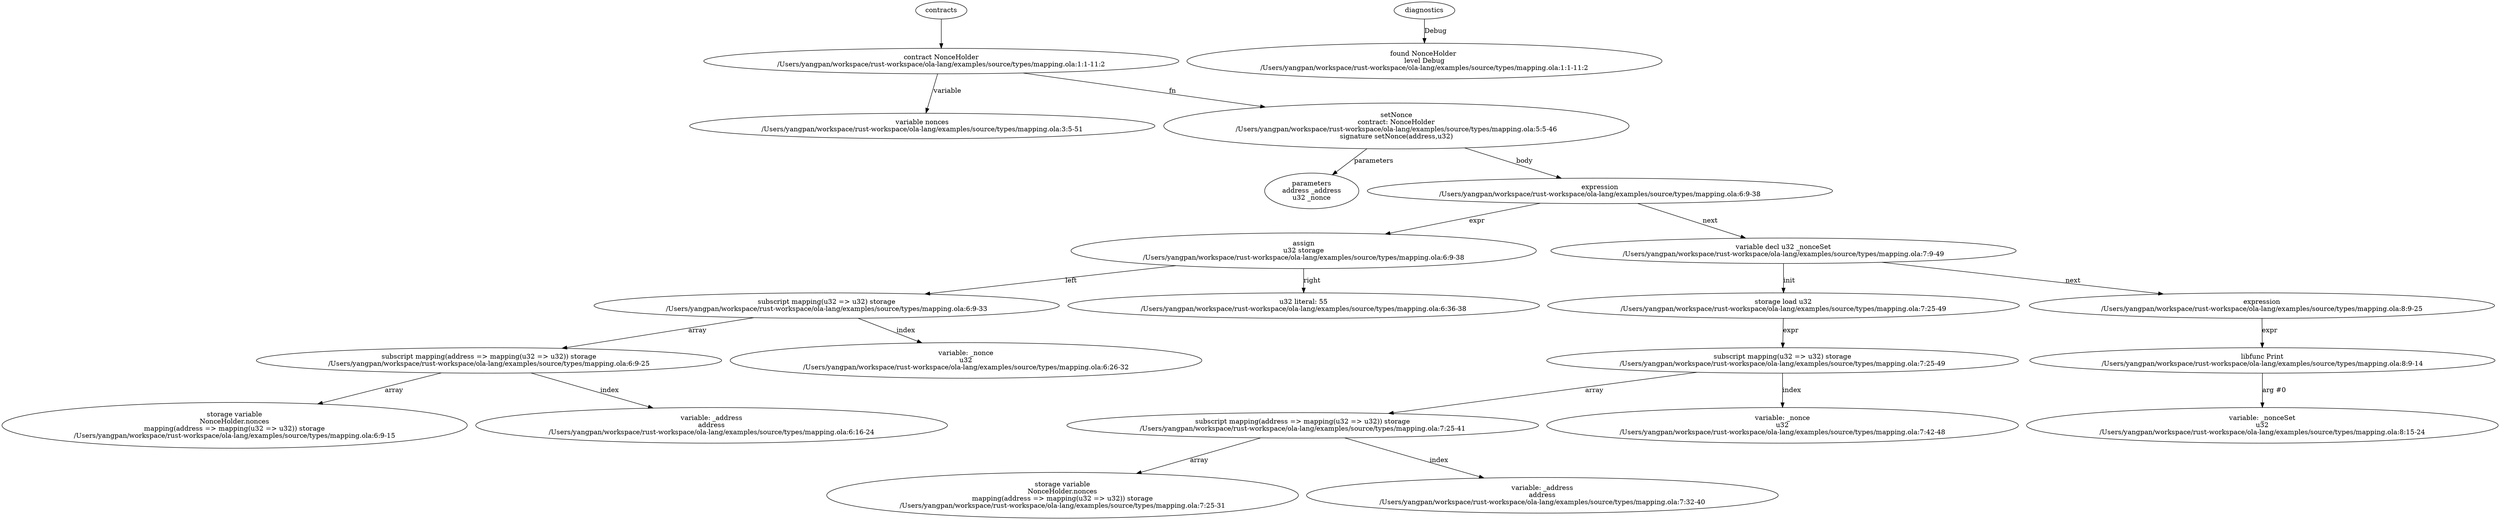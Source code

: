 strict digraph "/Users/yangpan/workspace/rust-workspace/ola-lang/examples/source/types/mapping.ola" {
	contract [label="contract NonceHolder\n/Users/yangpan/workspace/rust-workspace/ola-lang/examples/source/types/mapping.ola:1:1-11:2"]
	var [label="variable nonces\n/Users/yangpan/workspace/rust-workspace/ola-lang/examples/source/types/mapping.ola:3:5-51"]
	setNonce [label="setNonce\ncontract: NonceHolder\n/Users/yangpan/workspace/rust-workspace/ola-lang/examples/source/types/mapping.ola:5:5-46\nsignature setNonce(address,u32)"]
	parameters [label="parameters\naddress _address\nu32 _nonce"]
	expr [label="expression\n/Users/yangpan/workspace/rust-workspace/ola-lang/examples/source/types/mapping.ola:6:9-38"]
	assign [label="assign\nu32 storage\n/Users/yangpan/workspace/rust-workspace/ola-lang/examples/source/types/mapping.ola:6:9-38"]
	subscript [label="subscript mapping(u32 => u32) storage\n/Users/yangpan/workspace/rust-workspace/ola-lang/examples/source/types/mapping.ola:6:9-33"]
	subscript_8 [label="subscript mapping(address => mapping(u32 => u32)) storage\n/Users/yangpan/workspace/rust-workspace/ola-lang/examples/source/types/mapping.ola:6:9-25"]
	storage_var [label="storage variable\nNonceHolder.nonces\nmapping(address => mapping(u32 => u32)) storage\n/Users/yangpan/workspace/rust-workspace/ola-lang/examples/source/types/mapping.ola:6:9-15"]
	variable [label="variable: _address\naddress\n/Users/yangpan/workspace/rust-workspace/ola-lang/examples/source/types/mapping.ola:6:16-24"]
	variable_11 [label="variable: _nonce\nu32\n/Users/yangpan/workspace/rust-workspace/ola-lang/examples/source/types/mapping.ola:6:26-32"]
	number_literal [label="u32 literal: 55\n/Users/yangpan/workspace/rust-workspace/ola-lang/examples/source/types/mapping.ola:6:36-38"]
	var_decl [label="variable decl u32 _nonceSet\n/Users/yangpan/workspace/rust-workspace/ola-lang/examples/source/types/mapping.ola:7:9-49"]
	storage_load [label="storage load u32\n/Users/yangpan/workspace/rust-workspace/ola-lang/examples/source/types/mapping.ola:7:25-49"]
	subscript_15 [label="subscript mapping(u32 => u32) storage\n/Users/yangpan/workspace/rust-workspace/ola-lang/examples/source/types/mapping.ola:7:25-49"]
	subscript_16 [label="subscript mapping(address => mapping(u32 => u32)) storage\n/Users/yangpan/workspace/rust-workspace/ola-lang/examples/source/types/mapping.ola:7:25-41"]
	storage_var_17 [label="storage variable\nNonceHolder.nonces\nmapping(address => mapping(u32 => u32)) storage\n/Users/yangpan/workspace/rust-workspace/ola-lang/examples/source/types/mapping.ola:7:25-31"]
	variable_18 [label="variable: _address\naddress\n/Users/yangpan/workspace/rust-workspace/ola-lang/examples/source/types/mapping.ola:7:32-40"]
	variable_19 [label="variable: _nonce\nu32\n/Users/yangpan/workspace/rust-workspace/ola-lang/examples/source/types/mapping.ola:7:42-48"]
	expr_20 [label="expression\n/Users/yangpan/workspace/rust-workspace/ola-lang/examples/source/types/mapping.ola:8:9-25"]
	libfunc [label="libfunc Print\n/Users/yangpan/workspace/rust-workspace/ola-lang/examples/source/types/mapping.ola:8:9-14"]
	variable_22 [label="variable: _nonceSet\nu32\n/Users/yangpan/workspace/rust-workspace/ola-lang/examples/source/types/mapping.ola:8:15-24"]
	diagnostic [label="found NonceHolder \nlevel Debug\n/Users/yangpan/workspace/rust-workspace/ola-lang/examples/source/types/mapping.ola:1:1-11:2"]
	contracts -> contract
	contract -> var [label="variable"]
	contract -> setNonce [label="fn"]
	setNonce -> parameters [label="parameters"]
	setNonce -> expr [label="body"]
	expr -> assign [label="expr"]
	assign -> subscript [label="left"]
	subscript -> subscript_8 [label="array"]
	subscript_8 -> storage_var [label="array"]
	subscript_8 -> variable [label="index"]
	subscript -> variable_11 [label="index"]
	assign -> number_literal [label="right"]
	expr -> var_decl [label="next"]
	var_decl -> storage_load [label="init"]
	storage_load -> subscript_15 [label="expr"]
	subscript_15 -> subscript_16 [label="array"]
	subscript_16 -> storage_var_17 [label="array"]
	subscript_16 -> variable_18 [label="index"]
	subscript_15 -> variable_19 [label="index"]
	var_decl -> expr_20 [label="next"]
	expr_20 -> libfunc [label="expr"]
	libfunc -> variable_22 [label="arg #0"]
	diagnostics -> diagnostic [label="Debug"]
}
